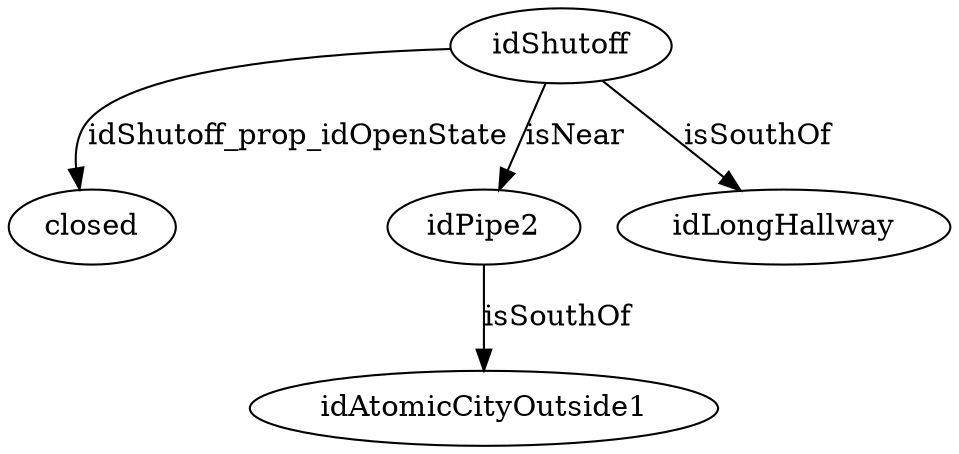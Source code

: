 strict digraph  {
idShutoff [node_type=entity_node, root=root];
closed;
idPipe2;
idLongHallway;
idAtomicCityOutside1;
idShutoff -> closed  [edge_type=property, label=idShutoff_prop_idOpenState];
idShutoff -> idPipe2  [edge_type=relationship, label=isNear];
idShutoff -> idLongHallway  [edge_type=relationship, label=isSouthOf];
idPipe2 -> idAtomicCityOutside1  [edge_type=relationship, label=isSouthOf];
}
